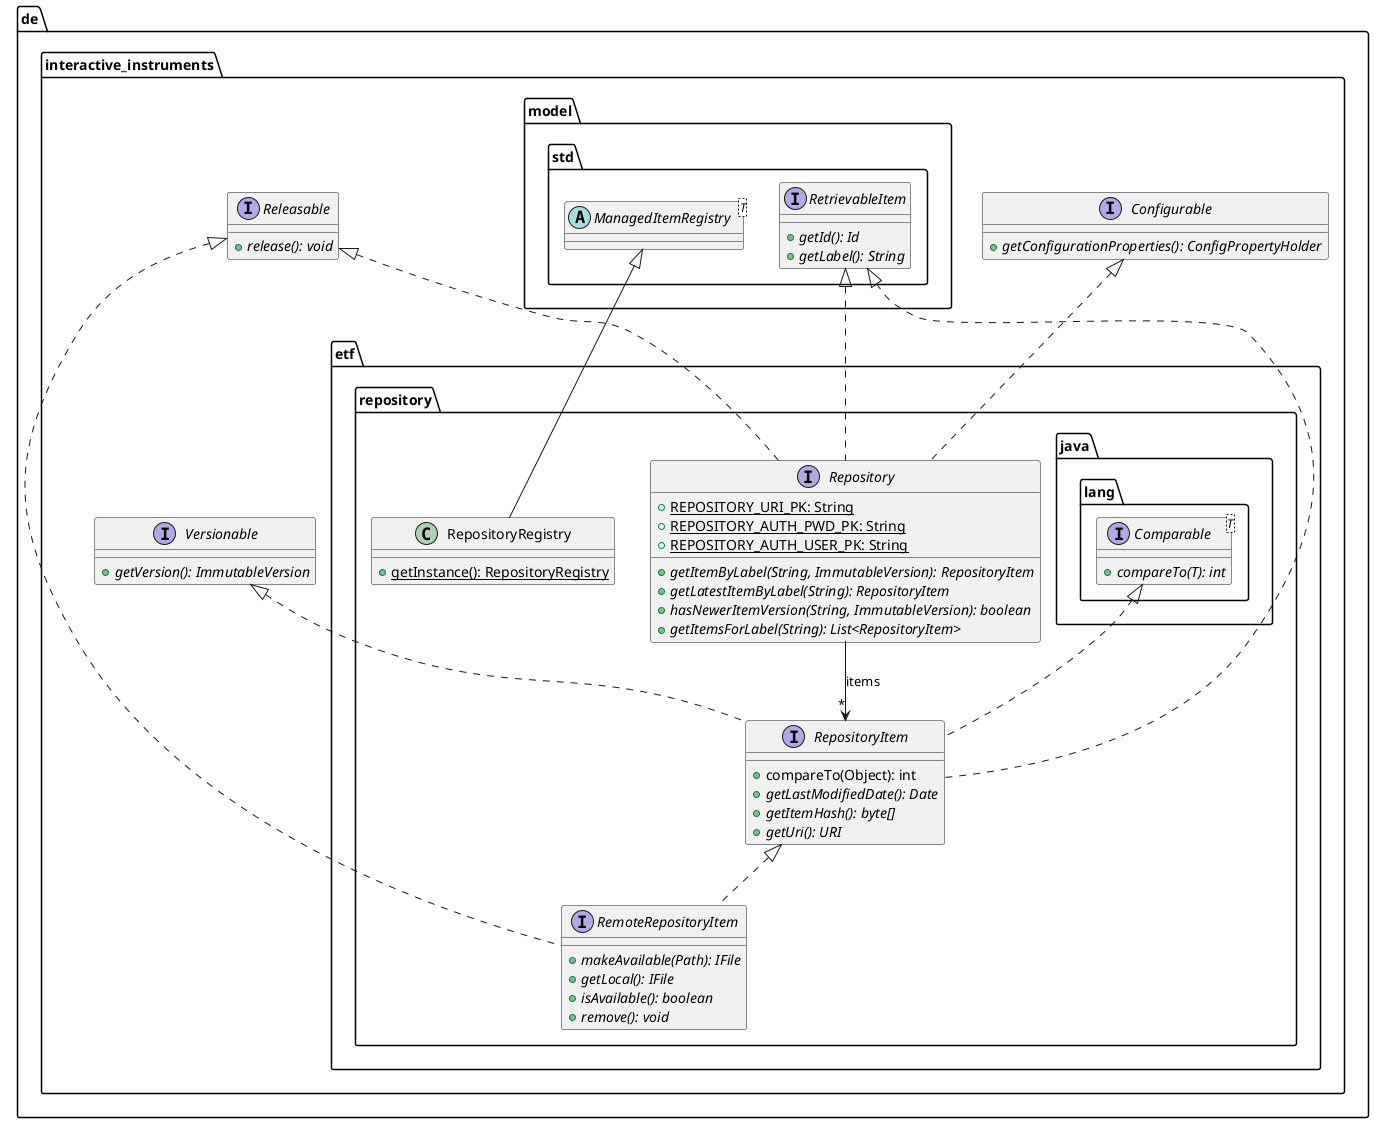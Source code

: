 @startuml

    namespace de.interactive_instruments.etf.repository {

        interface RemoteRepositoryItem [[RemoteRepositoryItem.html]] {
            {abstract} +makeAvailable(Path): IFile
            {abstract} +getLocal(): IFile
            {abstract} +isAvailable(): boolean
            {abstract} +remove(): void
        }

        interface Repository [[Repository.html]] {
            {static} +REPOSITORY_URI_PK: String
            {static} +REPOSITORY_AUTH_PWD_PK: String
            {static} +REPOSITORY_AUTH_USER_PK: String
            {abstract} +getItemByLabel(String, ImmutableVersion): RepositoryItem
            {abstract} +getLatestItemByLabel(String): RepositoryItem
            {abstract} +hasNewerItemVersion(String, ImmutableVersion): boolean
            {abstract} +getItemsForLabel(String): List<RepositoryItem>
        }

        interface RepositoryItem [[RepositoryItem.html]] {
            +compareTo(Object): int
            {abstract} +getLastModifiedDate(): Date
            {abstract} +getItemHash(): byte[]
            {abstract} +getUri(): URI
        }

        class RepositoryRegistry [[RepositoryRegistry.html]] {
            {static} +getInstance(): RepositoryRegistry
        }

        RepositoryItem <|.. RemoteRepositoryItem

        interface de.interactive_instruments.Releasable {
            {abstract} +release(): void
        }
        de.interactive_instruments.Releasable <|.. RemoteRepositoryItem

        interface de.interactive_instruments.model.std.RetrievableItem {
            {abstract} +getId(): Id
            {abstract} +getLabel(): String
        }
        de.interactive_instruments.model.std.RetrievableItem <|.. Repository

        interface de.interactive_instruments.Configurable {
            {abstract} +getConfigurationProperties(): ConfigPropertyHolder
        }
        de.interactive_instruments.Configurable <|.. Repository

        de.interactive_instruments.Releasable <|.. Repository

        de.interactive_instruments.model.std.RetrievableItem <|.. RepositoryItem

        interface java.lang.Comparable<T> {
            {abstract} +compareTo(T): int
        }
        java.lang.Comparable <|.. RepositoryItem

        interface de.interactive_instruments.Versionable {
            {abstract} +getVersion(): ImmutableVersion
        }
        de.interactive_instruments.Versionable <|.. RepositoryItem

        abstract class de.interactive_instruments.model.std.ManagedItemRegistry<T>
        de.interactive_instruments.model.std.ManagedItemRegistry <|-- RepositoryRegistry

        Repository --> "*" RepositoryItem: items

    }

@enduml
